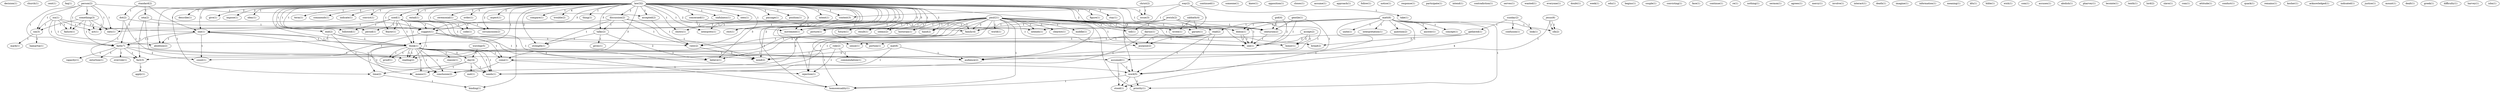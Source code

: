 digraph G {
  decision [ label="decision(1)" ];
  church [ label="church(1)" ];
  cent [ label="cent(1)" ];
  faq [ label="faq(1)" ];
  isn [ label="isn(1)" ];
  sin [ label="sin(3)" ];
  failure [ label="failure(1)" ];
  one [ label="one(1)" ];
  faith [ label="faith(7)" ];
  abolition [ label="abolition(2)" ];
  act [ label="act(1)" ];
  standard [ label="standard(2)" ];
  dot [ label="dot(2)" ];
  iota [ label="iota(2)" ];
  continued [ label="continued(1)" ];
  someone [ label="someone(1)" ];
  person [ label="person(2)" ];
  something [ label="something(3)" ];
  accepted [ label="accepted(2)" ];
  eats [ label="eats(1)" ];
  knew [ label="knew(1)" ];
  role [ label="role(2)" ];
  commendation [ label="commendation(1)" ];
  come [ label="come(1)" ];
  rejection [ label="rejection(1)" ];
  worship [ label="worship(5)" ];
  day [ label="day(4)" ];
  opposition [ label="opposition(1)" ];
  closes [ label="closes(1)" ];
  assume [ label="assume(1)" ];
  approach [ label="approach(1)" ];
  follow [ label="follow(1)" ];
  notice [ label="notice(1)" ];
  response [ label="response(1)" ];
  suggest [ label="suggest(1)" ];
  fact [ label="fact(3)" ];
  reading [ label="reading(2)" ];
  participate [ label="participate(1)" ];
  intend [ label="intend(1)" ];
  accept [ label="accept(2)" ];
  honor [ label="honor(1)" ];
  view [ label="view(2)" ];
  honor [ label="honor(1)" ];
  contradiction [ label="contradiction(1)" ];
  serves [ label="serves(1)" ];
  read [ label="read(1)" ];
  sense [ label="sense(1)" ];
  portion [ label="portion(1)" ];
  word [ label="word(5)" ];
  purpose [ label="purpose(2)" ];
  law [ label="law(32)" ];
  figure [ label="figure(1)" ];
  stay [ label="stay(1)" ];
  describe [ label="describe(1)" ];
  used [ label="used(1)" ];
  think [ label="think(1)" ];
  ceremonial [ label="ceremonial(1)" ];
  give [ label="give(1)" ];
  impose [ label="impose(1)" ];
  obey [ label="obey(1)" ];
  followed [ label="followed(1)" ];
  end [ label="end(2)" ];
  circumcision [ label="circumcision(2)" ];
  period [ label="period(1)" ];
  term [ label="term(1)" ];
  commends [ label="commends(1)" ];
  indicate [ label="indicate(1)" ];
  convict [ label="convict(1)" ];
  code [ label="code(1)" ];
  concerned [ label="concerned(1)" ];
  read [ label="read(2)" ];
  entail [ label="entail(1)" ];
  discussion [ label="discussion(2)" ];
  talks [ label="talks(2)" ];
  order [ label="order(1)" ];
  fearer [ label="fearer(1)" ];
  aspect [ label="aspect(1)" ];
  time [ label="time(2)" ];
  think [ label="think(1)" ];
  strength [ label="strength(1)" ];
  compare [ label="compare(1)" ];
  trouble [ label="trouble(2)" ];
  context [ label="context(3)" ];
  picture [ label="picture(1)" ];
  future [ label="future(1)" ];
  thing [ label="thing(1)" ];
  believe [ label="believe(1)" ];
  movement [ label="movement(1)" ];
  family [ label="family(4)" ];
  result [ label="result(1)" ];
  seems [ label="seems(2)" ];
  historian [ label="historian(1)" ];
  hand [ label="hand(2)" ];
  shows [ label="shows(1)" ];
  sinfulness [ label="sinfulness(1)" ];
  sees [ label="sees(1)" ];
  issue [ label="issue(3)" ];
  interprets [ label="interprets(1)" ];
  passage [ label="passage(1)" ];
  position [ label="position(1)" ];
  rest [ label="rest(1)" ];
  intent [ label="intent(1)" ];
  homosexuality [ label="homosexuality(1)" ];
  centurion [ label="centurion(2)" ];
  mind [ label="mind(2)" ];
  see [ label="see(1)" ];
  binding [ label="binding(1)" ];
  wanted [ label="wanted(1)" ];
  hamartia [ label="hamartia(1)" ];
  mark [ label="mark(1)" ];
  everyone [ label="everyone(1)" ];
  doubt [ label="doubt(1)" ];
  week [ label="week(1)" ];
  reason [ label="reason(1)" ];
  assumed [ label="assumed(1)" ];
  proof [ label="proof(1)" ];
  means [ label="means(1)" ];
  conclusion [ label="conclusion(2)" ];
  audience [ label="audience(2)" ];
  needs [ label="needs(1)" ];
  matt [ label="matt(6)" ];
  interpretation [ label="interpretation(1)" ];
  question [ label="question(2)" ];
  priority [ label="priority(1)" ];
  answer [ label="answer(1)" ];
  concept [ label="concept(1)" ];
  unite [ label="unite(1)" ];
  stood [ label="stood(1)" ];
  doesn [ label="doesn(1)" ];
  doesn [ label="doesn(1)" ];
  clh [ label="clh(2)" ];
  edu [ label="edu(1)" ];
  begins [ label="begins(1)" ];
  couple [ label="couple(1)" ];
  convicting [ label="convicting(1)" ];
  face [ label="face(1)" ];
  continue [ label="continue(1)" ];
  re [ label="re(1)" ];
  nothing [ label="nothing(1)" ];
  sunday [ label="sunday(2)" ];
  gathered [ label="gathered(1)" ];
  confusion [ label="confusion(1)" ];
  look [ label="look(1)" ];
  sermon [ label="sermon(1)" ];
  agrees [ label="agrees(1)" ];
  mercy [ label="mercy(1)" ];
  met [ label="met(1)" ];
  involve [ label="involve(1)" ];
  interact [ label="interact(1)" ];
  death [ label="death(1)" ];
  imagine [ label="imagine(1)" ];
  information [ label="information(1)" ];
  count [ label="count(1)" ];
  extortion [ label="extortion(1)" ];
  overrule [ label="overrule(1)" ];
  rapacity [ label="rapacity(1)" ];
  bread [ label="bread(2)" ];
  meaning [ label="meaning(1)" ];
  way [ label="way(2)" ];
  intends [ label="intends(1)" ];
  take [ label="take(1)" ];
  gives [ label="gives(1)" ];
  kfu [ label="kfu(1)" ];
  bible [ label="bible(1)" ];
  wish [ label="wish(1)" ];
  paul [ label="paul(21)" ];
  tell [ label="tell(1)" ];
  clearest [ label="clearest(1)" ];
  middle [ label="middle(1)" ];
  garnet [ label="garnet(1)" ];
  world [ label="world(1)" ];
  wrote [ label="wrote(1)" ];
  com [ label="com(1)" ];
  accuses [ label="accuses(1)" ];
  abolish [ label="abolish(1)" ];
  pharvey [ label="pharvey(1)" ];
  lecointe [ label="lecointe(1)" ];
  tenth [ label="tenth(1)" ];
  lord [ label="lord(2)" ];
  slave [ label="slave(1)" ];
  rom [ label="rom(1)" ];
  jewish [ label="jewish(2)" ];
  god [ label="god(4)" ];
  attitude [ label="attitude(1)" ];
  conduct [ label="conduct(1)" ];
  quack [ label="quack(1)" ];
  apply [ label="apply(1)" ];
  remains [ label="remains(1)" ];
  kosher [ label="kosher(1)" ];
  christ [ label="christ(2)" ];
  acknowledged [ label="acknowledged(1)" ];
  indicated [ label="indicated(1)" ];
  justice [ label="justice(1)" ];
  mount [ label="mount(1)" ];
  dealt [ label="dealt(1)" ];
  gentile [ label="gentile(1)" ];
  sabbath [ label="sabbath(4)" ];
  greek [ label="greek(1)" ];
  darius [ label="darius(1)" ];
  mat [ label="mat(6)" ];
  difficulty [ label="difficulty(1)" ];
  harvey [ label="harvey(1)" ];
  jesus [ label="jesus(12)" ];
  jesus [ label="jesus(6)" ];
  isbn [ label="isbn(1)" ];
  isn -> sin [ label="1" ];
  isn -> failure [ label="1" ];
  isn -> one [ label="1" ];
  isn -> faith [ label="1" ];
  isn -> abolition [ label="1" ];
  isn -> act [ label="1" ];
  standard -> dot [ label="1" ];
  standard -> iota [ label="1" ];
  standard -> one [ label="1" ];
  person -> something [ label="1" ];
  person -> sin [ label="1" ];
  person -> failure [ label="1" ];
  person -> accepted [ label="1" ];
  person -> faith [ label="1" ];
  person -> act [ label="1" ];
  person -> eats [ label="1" ];
  role -> commendation [ label="1" ];
  role -> come [ label="1" ];
  role -> rejection [ label="1" ];
  worship -> day [ label="1" ];
  dot -> suggest [ label="1" ];
  dot -> fact [ label="1" ];
  dot -> reading [ label="1" ];
  accept -> honor [ label="2" ];
  accept -> view [ label="1" ];
  accept -> honor [ label="2" ];
  something -> sin [ label="1" ];
  something -> failure [ label="1" ];
  something -> faith [ label="1" ];
  something -> act [ label="1" ];
  something -> eats [ label="1" ];
  read -> sense [ label="1" ];
  read -> portion [ label="1" ];
  read -> word [ label="1" ];
  read -> purpose [ label="1" ];
  law -> figure [ label="1" ];
  law -> stay [ label="1" ];
  law -> sense [ label="1" ];
  law -> describe [ label="1" ];
  law -> used [ label="2" ];
  law -> think [ label="1" ];
  law -> ceremonial [ label="2" ];
  law -> give [ label="2" ];
  law -> impose [ label="2" ];
  law -> obey [ label="1" ];
  law -> portion [ label="1" ];
  law -> followed [ label="1" ];
  law -> end [ label="1" ];
  law -> circumcision [ label="2" ];
  law -> period [ label="1" ];
  law -> term [ label="1" ];
  law -> commends [ label="2" ];
  law -> indicate [ label="1" ];
  law -> come [ label="3" ];
  law -> convict [ label="1" ];
  law -> code [ label="1" ];
  law -> concerned [ label="1" ];
  law -> accepted [ label="1" ];
  law -> read [ label="2" ];
  law -> one [ label="2" ];
  law -> entail [ label="1" ];
  law -> faith [ label="1" ];
  law -> discussion [ label="2" ];
  law -> talks [ label="5" ];
  law -> abolition [ label="2" ];
  law -> order [ label="3" ];
  law -> fearer [ label="1" ];
  law -> aspect [ label="2" ];
  law -> time [ label="1" ];
  law -> think [ label="1" ];
  law -> strength [ label="2" ];
  law -> compare [ label="1" ];
  law -> trouble [ label="4" ];
  law -> word [ label="1" ];
  law -> context [ label="1" ];
  law -> picture [ label="3" ];
  law -> future [ label="1" ];
  law -> suggest [ label="3" ];
  law -> thing [ label="1" ];
  law -> believe [ label="3" ];
  law -> movement [ label="1" ];
  law -> view [ label="3" ];
  law -> family [ label="2" ];
  law -> result [ label="3" ];
  law -> seems [ label="3" ];
  law -> purpose [ label="1" ];
  law -> historian [ label="1" ];
  law -> hand [ label="2" ];
  law -> rejection [ label="3" ];
  law -> shows [ label="1" ];
  law -> sinfulness [ label="1" ];
  law -> sees [ label="1" ];
  law -> issue [ label="2" ];
  law -> interprets [ label="1" ];
  law -> passage [ label="1" ];
  law -> position [ label="1" ];
  law -> rest [ label="1" ];
  law -> intent [ label="1" ];
  law -> homosexuality [ label="1" ];
  law -> centurion [ label="1" ];
  law -> mind [ label="2" ];
  law -> see [ label="1" ];
  law -> binding [ label="1" ];
  sin -> hamartia [ label="1" ];
  sin -> mark [ label="1" ];
  used -> think [ label="1" ];
  used -> followed [ label="1" ];
  used -> period [ label="1" ];
  used -> code [ label="1" ];
  used -> one [ label="1" ];
  used -> fearer [ label="1" ];
  used -> think [ label="1" ];
  used -> word [ label="1" ];
  used -> suggest [ label="1" ];
  used -> homosexuality [ label="1" ];
  used -> centurion [ label="1" ];
  used -> see [ label="1" ];
  think -> come [ label="1" ];
  think -> day [ label="3" ];
  think -> reason [ label="1" ];
  think -> one [ label="1" ];
  think -> assumed [ label="1" ];
  think -> time [ label="1" ];
  think -> proof [ label="1" ];
  think -> means [ label="1" ];
  think -> conclusion [ label="1" ];
  think -> reading [ label="1" ];
  think -> audience [ label="1" ];
  think -> needs [ label="1" ];
  ceremonial -> circumcision [ label="1" ];
  matt -> interpretation [ label="1" ];
  matt -> read [ label="1" ];
  matt -> question [ label="1" ];
  matt -> assumed [ label="1" ];
  matt -> word [ label="4" ];
  matt -> priority [ label="1" ];
  matt -> answer [ label="1" ];
  matt -> concept [ label="1" ];
  matt -> unite [ label="1" ];
  matt -> stood [ label="1" ];
  matt -> doesn [ label="1" ];
  matt -> doesn [ label="1" ];
  matt -> clh [ label="1" ];
  iota -> suggest [ label="1" ];
  iota -> fact [ label="1" ];
  iota -> reading [ label="1" ];
  end -> come [ label="1" ];
  end -> faith [ label="1" ];
  end -> think [ label="1" ];
  end -> conclusion [ label="1" ];
  sunday -> gathered [ label="1" ];
  sunday -> confusion [ label="1" ];
  sunday -> look [ label="1" ];
  come -> conclusion [ label="1" ];
  come -> rejection [ label="1" ];
  day -> time [ label="1" ];
  day -> means [ label="1" ];
  day -> met [ label="1" ];
  day -> needs [ label="1" ];
  concerned -> movement [ label="1" ];
  concerned -> family [ label="1" ];
  accepted -> view [ label="1" ];
  read -> word [ label="1" ];
  read -> purpose [ label="1" ];
  one -> faith [ label="1" ];
  one -> abolition [ label="1" ];
  one -> think [ label="1" ];
  one -> count [ label="1" ];
  one -> needs [ label="1" ];
  faith -> extortion [ label="1" ];
  faith -> overrule [ label="1" ];
  faith -> rapacity [ label="1" ];
  faith -> count [ label="2" ];
  faith -> believe [ label="1" ];
  faith -> fact [ label="1" ];
  gathered -> bread [ label="2" ];
  gathered -> see [ label="2" ];
  way -> context [ label="1" ];
  way -> intends [ label="1" ];
  way -> take [ label="1" ];
  way -> family [ label="1" ];
  discussion -> talks [ label="1" ];
  discussion -> strength [ label="1" ];
  discussion -> intends [ label="1" ];
  discussion -> suggest [ label="1" ];
  discussion -> view [ label="1" ];
  discussion -> mind [ label="1" ];
  talks -> strength [ label="1" ];
  talks -> believe [ label="2" ];
  talks -> gives [ label="1" ];
  assumed -> word [ label="1" ];
  assumed -> stood [ label="1" ];
  time -> binding [ label="1" ];
  think -> proof [ label="1" ];
  think -> means [ label="1" ];
  think -> conclusion [ label="1" ];
  think -> reading [ label="1" ];
  think -> audience [ label="1" ];
  think -> needs [ label="1" ];
  word -> priority [ label="1" ];
  word -> stood [ label="1" ];
  word -> homosexuality [ label="1" ];
  paul -> priority [ label="1" ];
  paul -> count [ label="1" ];
  paul -> picture [ label="1" ];
  paul -> intends [ label="1" ];
  paul -> future [ label="1" ];
  paul -> act [ label="1" ];
  paul -> believe [ label="2" ];
  paul -> movement [ label="1" ];
  paul -> eats [ label="1" ];
  paul -> family [ label="2" ];
  paul -> result [ label="1" ];
  paul -> seems [ label="1" ];
  paul -> purpose [ label="1" ];
  paul -> historian [ label="1" ];
  paul -> hand [ label="2" ];
  paul -> conclusion [ label="2" ];
  paul -> bread [ label="1" ];
  paul -> rejection [ label="1" ];
  paul -> tell [ label="1" ];
  paul -> reading [ label="1" ];
  paul -> doesn [ label="1" ];
  paul -> homosexuality [ label="1" ];
  paul -> clearest [ label="1" ];
  paul -> middle [ label="1" ];
  paul -> garnet [ label="1" ];
  paul -> world [ label="1" ];
  paul -> audience [ label="1" ];
  paul -> wrote [ label="1" ];
  paul -> doesn [ label="1" ];
  paul -> needs [ label="1" ];
  paul -> see [ label="1" ];
  context -> shows [ label="1" ];
  context -> interprets [ label="1" ];
  context -> rest [ label="1" ];
  suggest -> view [ label="1" ];
  suggest -> fact [ label="1" ];
  suggest -> reading [ label="1" ];
  suggest -> mind [ label="1" ];
  jewish -> movement [ label="1" ];
  jewish -> family [ label="1" ];
  jewish -> tell [ label="2" ];
  jewish -> audience [ label="1" ];
  jewish -> centurion [ label="1" ];
  jewish -> see [ label="1" ];
  god -> centurion [ label="2" ];
  god -> see [ label="2" ];
  view -> mind [ label="1" ];
  family -> homosexuality [ label="1" ];
  fact -> apply [ label="1" ];
  christ -> issue [ label="1" ];
  gentile -> audience [ label="1" ];
  gentile -> centurion [ label="1" ];
  gentile -> see [ label="1" ];
  sabbath -> garnet [ label="1" ];
  sabbath -> wrote [ label="1" ];
  darius -> needs [ label="1" ];
  darius -> honor [ label="1" ];
  mat -> audience [ label="1" ];
  mat -> needs [ label="1" ];
  mat -> mind [ label="2" ];
  doesn -> see [ label="1" ];
  jesus -> mind [ label="1" ];
  jesus -> clh [ label="1" ];
  doesn -> see [ label="1" ];
  centurion -> see [ label="1" ];
  jesus -> clh [ label="1" ];
}
